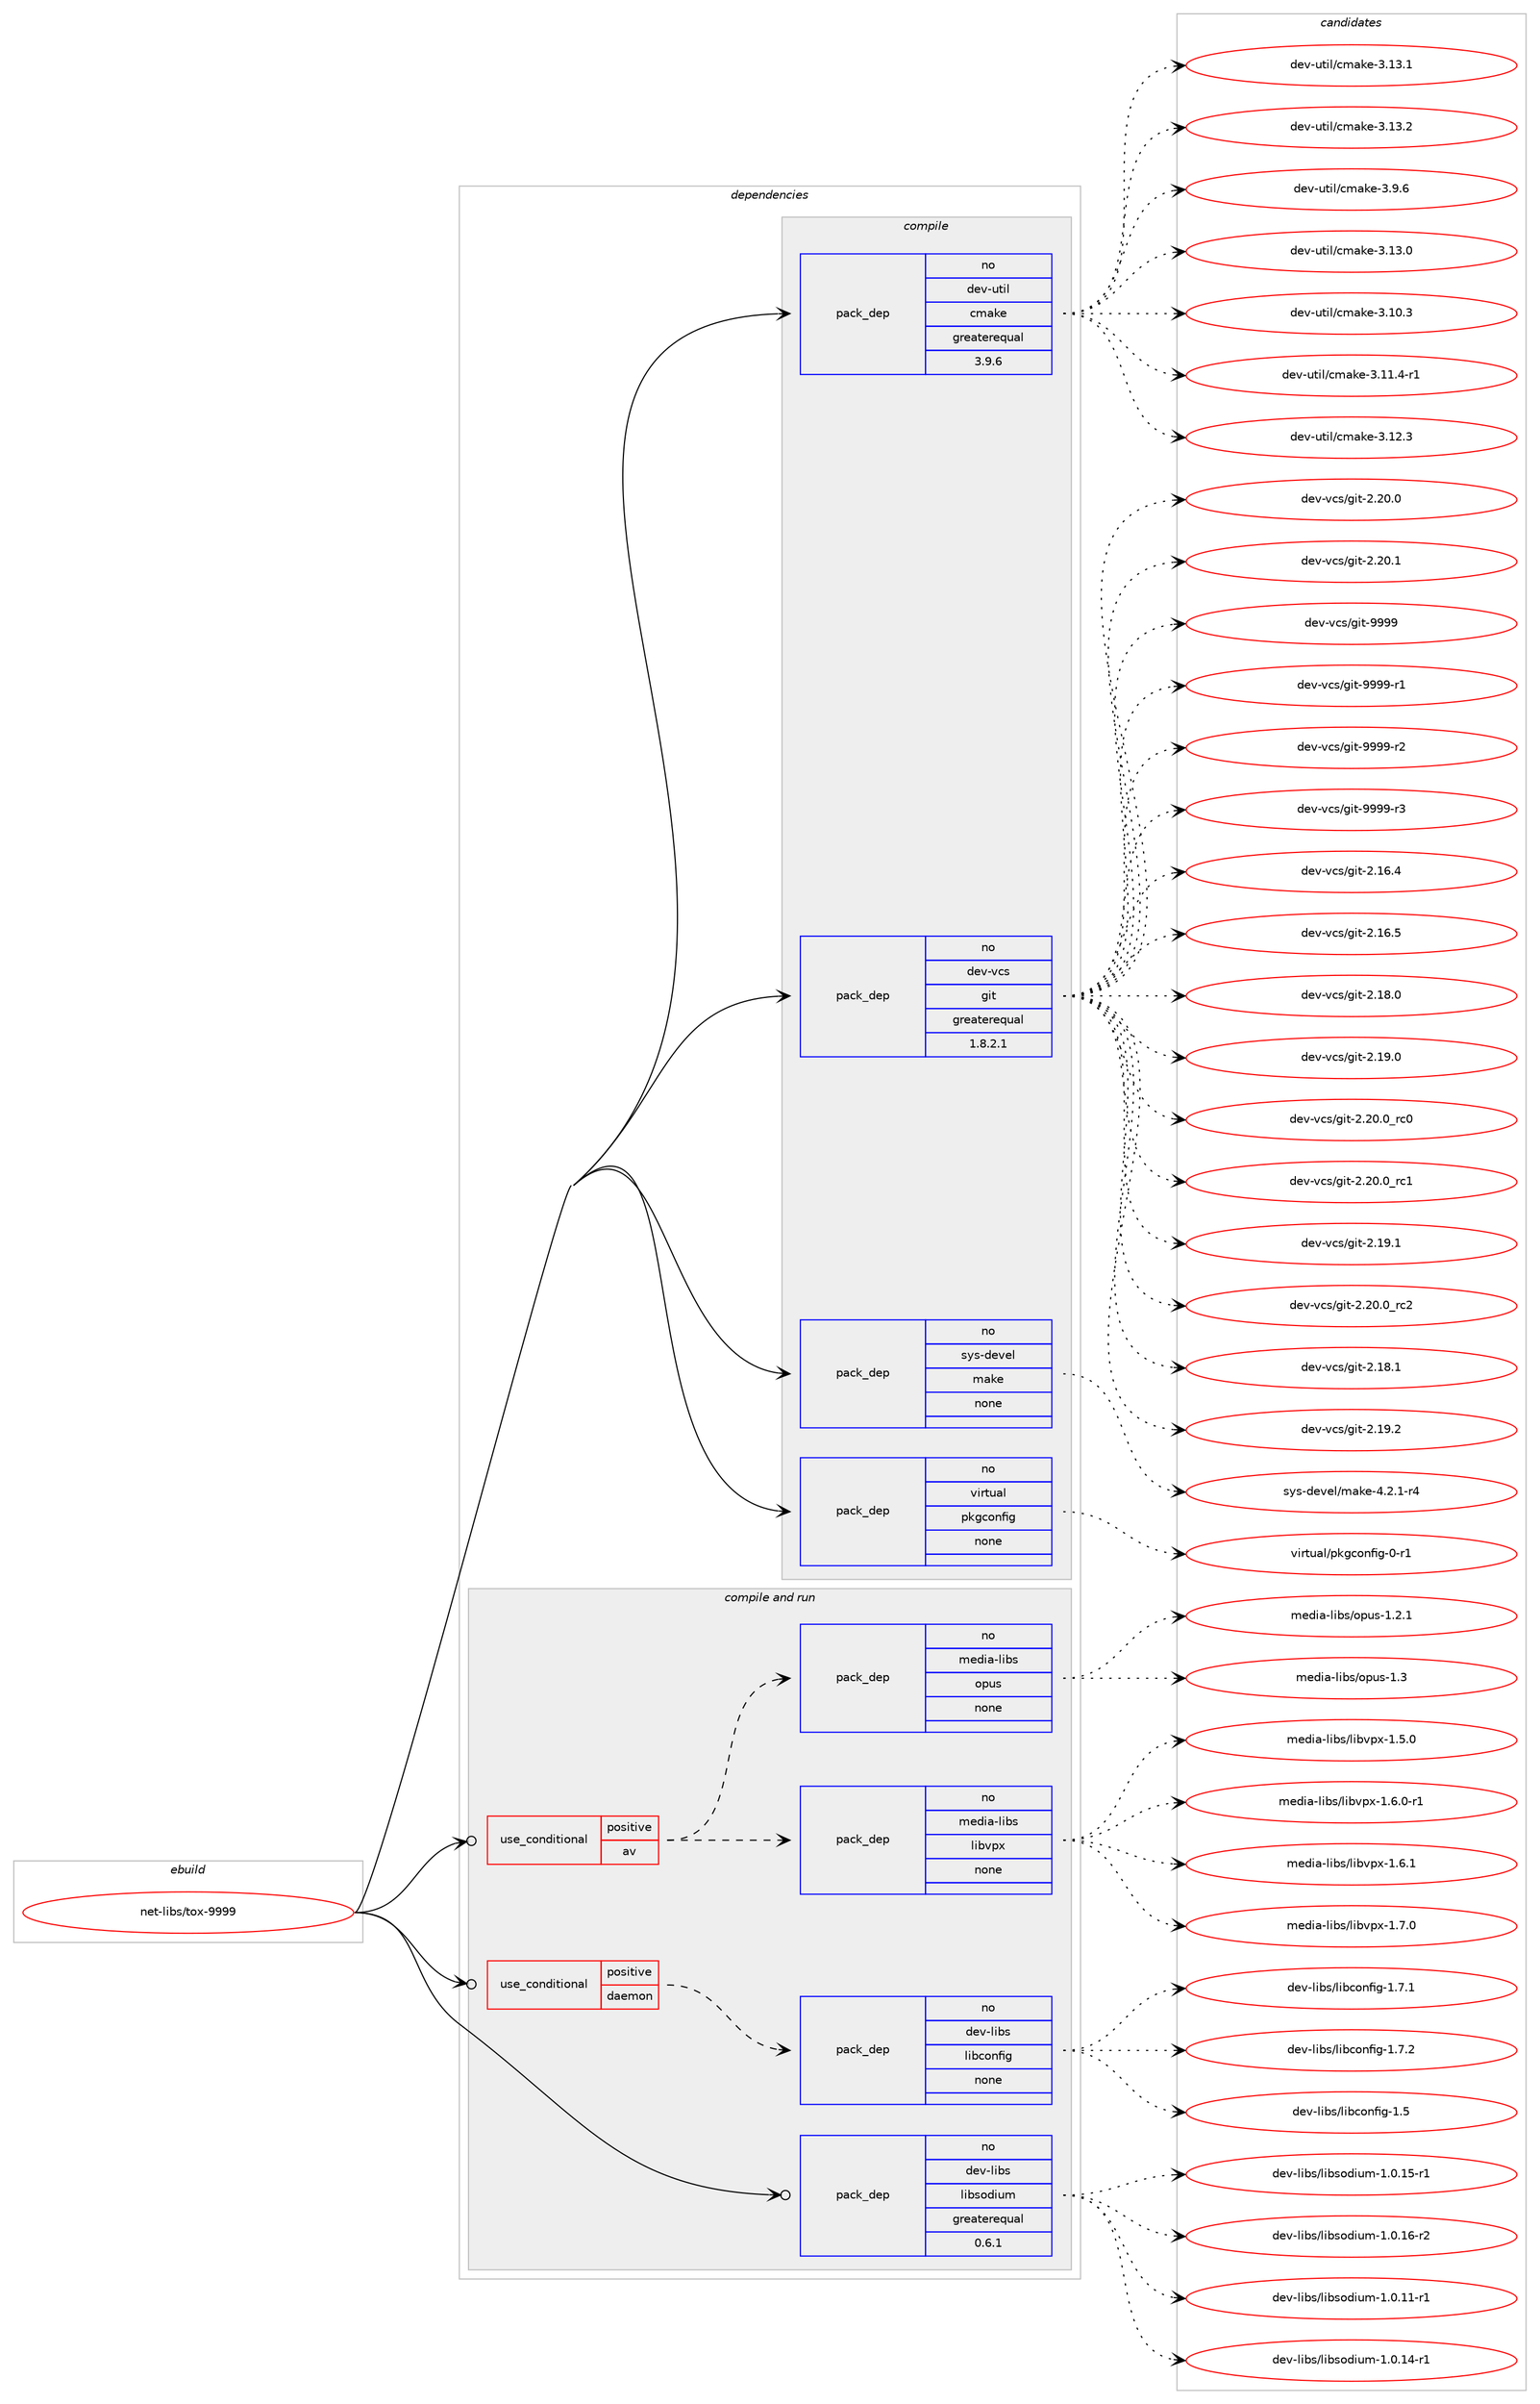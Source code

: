 digraph prolog {

# *************
# Graph options
# *************

newrank=true;
concentrate=true;
compound=true;
graph [rankdir=LR,fontname=Helvetica,fontsize=10,ranksep=1.5];#, ranksep=2.5, nodesep=0.2];
edge  [arrowhead=vee];
node  [fontname=Helvetica,fontsize=10];

# **********
# The ebuild
# **********

subgraph cluster_leftcol {
color=gray;
rank=same;
label=<<i>ebuild</i>>;
id [label="net-libs/tox-9999", color=red, width=4, href="../net-libs/tox-9999.svg"];
}

# ****************
# The dependencies
# ****************

subgraph cluster_midcol {
color=gray;
label=<<i>dependencies</i>>;
subgraph cluster_compile {
fillcolor="#eeeeee";
style=filled;
label=<<i>compile</i>>;
subgraph pack3690 {
dependency4695 [label=<<TABLE BORDER="0" CELLBORDER="1" CELLSPACING="0" CELLPADDING="4" WIDTH="220"><TR><TD ROWSPAN="6" CELLPADDING="30">pack_dep</TD></TR><TR><TD WIDTH="110">no</TD></TR><TR><TD>dev-util</TD></TR><TR><TD>cmake</TD></TR><TR><TD>greaterequal</TD></TR><TR><TD>3.9.6</TD></TR></TABLE>>, shape=none, color=blue];
}
id:e -> dependency4695:w [weight=20,style="solid",arrowhead="vee"];
subgraph pack3691 {
dependency4696 [label=<<TABLE BORDER="0" CELLBORDER="1" CELLSPACING="0" CELLPADDING="4" WIDTH="220"><TR><TD ROWSPAN="6" CELLPADDING="30">pack_dep</TD></TR><TR><TD WIDTH="110">no</TD></TR><TR><TD>dev-vcs</TD></TR><TR><TD>git</TD></TR><TR><TD>greaterequal</TD></TR><TR><TD>1.8.2.1</TD></TR></TABLE>>, shape=none, color=blue];
}
id:e -> dependency4696:w [weight=20,style="solid",arrowhead="vee"];
subgraph pack3692 {
dependency4697 [label=<<TABLE BORDER="0" CELLBORDER="1" CELLSPACING="0" CELLPADDING="4" WIDTH="220"><TR><TD ROWSPAN="6" CELLPADDING="30">pack_dep</TD></TR><TR><TD WIDTH="110">no</TD></TR><TR><TD>sys-devel</TD></TR><TR><TD>make</TD></TR><TR><TD>none</TD></TR><TR><TD></TD></TR></TABLE>>, shape=none, color=blue];
}
id:e -> dependency4697:w [weight=20,style="solid",arrowhead="vee"];
subgraph pack3693 {
dependency4698 [label=<<TABLE BORDER="0" CELLBORDER="1" CELLSPACING="0" CELLPADDING="4" WIDTH="220"><TR><TD ROWSPAN="6" CELLPADDING="30">pack_dep</TD></TR><TR><TD WIDTH="110">no</TD></TR><TR><TD>virtual</TD></TR><TR><TD>pkgconfig</TD></TR><TR><TD>none</TD></TR><TR><TD></TD></TR></TABLE>>, shape=none, color=blue];
}
id:e -> dependency4698:w [weight=20,style="solid",arrowhead="vee"];
}
subgraph cluster_compileandrun {
fillcolor="#eeeeee";
style=filled;
label=<<i>compile and run</i>>;
subgraph cond875 {
dependency4699 [label=<<TABLE BORDER="0" CELLBORDER="1" CELLSPACING="0" CELLPADDING="4"><TR><TD ROWSPAN="3" CELLPADDING="10">use_conditional</TD></TR><TR><TD>positive</TD></TR><TR><TD>av</TD></TR></TABLE>>, shape=none, color=red];
subgraph pack3694 {
dependency4700 [label=<<TABLE BORDER="0" CELLBORDER="1" CELLSPACING="0" CELLPADDING="4" WIDTH="220"><TR><TD ROWSPAN="6" CELLPADDING="30">pack_dep</TD></TR><TR><TD WIDTH="110">no</TD></TR><TR><TD>media-libs</TD></TR><TR><TD>libvpx</TD></TR><TR><TD>none</TD></TR><TR><TD></TD></TR></TABLE>>, shape=none, color=blue];
}
dependency4699:e -> dependency4700:w [weight=20,style="dashed",arrowhead="vee"];
subgraph pack3695 {
dependency4701 [label=<<TABLE BORDER="0" CELLBORDER="1" CELLSPACING="0" CELLPADDING="4" WIDTH="220"><TR><TD ROWSPAN="6" CELLPADDING="30">pack_dep</TD></TR><TR><TD WIDTH="110">no</TD></TR><TR><TD>media-libs</TD></TR><TR><TD>opus</TD></TR><TR><TD>none</TD></TR><TR><TD></TD></TR></TABLE>>, shape=none, color=blue];
}
dependency4699:e -> dependency4701:w [weight=20,style="dashed",arrowhead="vee"];
}
id:e -> dependency4699:w [weight=20,style="solid",arrowhead="odotvee"];
subgraph cond876 {
dependency4702 [label=<<TABLE BORDER="0" CELLBORDER="1" CELLSPACING="0" CELLPADDING="4"><TR><TD ROWSPAN="3" CELLPADDING="10">use_conditional</TD></TR><TR><TD>positive</TD></TR><TR><TD>daemon</TD></TR></TABLE>>, shape=none, color=red];
subgraph pack3696 {
dependency4703 [label=<<TABLE BORDER="0" CELLBORDER="1" CELLSPACING="0" CELLPADDING="4" WIDTH="220"><TR><TD ROWSPAN="6" CELLPADDING="30">pack_dep</TD></TR><TR><TD WIDTH="110">no</TD></TR><TR><TD>dev-libs</TD></TR><TR><TD>libconfig</TD></TR><TR><TD>none</TD></TR><TR><TD></TD></TR></TABLE>>, shape=none, color=blue];
}
dependency4702:e -> dependency4703:w [weight=20,style="dashed",arrowhead="vee"];
}
id:e -> dependency4702:w [weight=20,style="solid",arrowhead="odotvee"];
subgraph pack3697 {
dependency4704 [label=<<TABLE BORDER="0" CELLBORDER="1" CELLSPACING="0" CELLPADDING="4" WIDTH="220"><TR><TD ROWSPAN="6" CELLPADDING="30">pack_dep</TD></TR><TR><TD WIDTH="110">no</TD></TR><TR><TD>dev-libs</TD></TR><TR><TD>libsodium</TD></TR><TR><TD>greaterequal</TD></TR><TR><TD>0.6.1</TD></TR></TABLE>>, shape=none, color=blue];
}
id:e -> dependency4704:w [weight=20,style="solid",arrowhead="odotvee"];
}
subgraph cluster_run {
fillcolor="#eeeeee";
style=filled;
label=<<i>run</i>>;
}
}

# **************
# The candidates
# **************

subgraph cluster_choices {
rank=same;
color=gray;
label=<<i>candidates</i>>;

subgraph choice3690 {
color=black;
nodesep=1;
choice1001011184511711610510847991099710710145514649514648 [label="dev-util/cmake-3.13.0", color=red, width=4,href="../dev-util/cmake-3.13.0.svg"];
choice1001011184511711610510847991099710710145514649484651 [label="dev-util/cmake-3.10.3", color=red, width=4,href="../dev-util/cmake-3.10.3.svg"];
choice10010111845117116105108479910997107101455146494946524511449 [label="dev-util/cmake-3.11.4-r1", color=red, width=4,href="../dev-util/cmake-3.11.4-r1.svg"];
choice1001011184511711610510847991099710710145514649504651 [label="dev-util/cmake-3.12.3", color=red, width=4,href="../dev-util/cmake-3.12.3.svg"];
choice1001011184511711610510847991099710710145514649514649 [label="dev-util/cmake-3.13.1", color=red, width=4,href="../dev-util/cmake-3.13.1.svg"];
choice1001011184511711610510847991099710710145514649514650 [label="dev-util/cmake-3.13.2", color=red, width=4,href="../dev-util/cmake-3.13.2.svg"];
choice10010111845117116105108479910997107101455146574654 [label="dev-util/cmake-3.9.6", color=red, width=4,href="../dev-util/cmake-3.9.6.svg"];
dependency4695:e -> choice1001011184511711610510847991099710710145514649514648:w [style=dotted,weight="100"];
dependency4695:e -> choice1001011184511711610510847991099710710145514649484651:w [style=dotted,weight="100"];
dependency4695:e -> choice10010111845117116105108479910997107101455146494946524511449:w [style=dotted,weight="100"];
dependency4695:e -> choice1001011184511711610510847991099710710145514649504651:w [style=dotted,weight="100"];
dependency4695:e -> choice1001011184511711610510847991099710710145514649514649:w [style=dotted,weight="100"];
dependency4695:e -> choice1001011184511711610510847991099710710145514649514650:w [style=dotted,weight="100"];
dependency4695:e -> choice10010111845117116105108479910997107101455146574654:w [style=dotted,weight="100"];
}
subgraph choice3691 {
color=black;
nodesep=1;
choice10010111845118991154710310511645504649544652 [label="dev-vcs/git-2.16.4", color=red, width=4,href="../dev-vcs/git-2.16.4.svg"];
choice10010111845118991154710310511645504649544653 [label="dev-vcs/git-2.16.5", color=red, width=4,href="../dev-vcs/git-2.16.5.svg"];
choice10010111845118991154710310511645504649564648 [label="dev-vcs/git-2.18.0", color=red, width=4,href="../dev-vcs/git-2.18.0.svg"];
choice10010111845118991154710310511645504649574648 [label="dev-vcs/git-2.19.0", color=red, width=4,href="../dev-vcs/git-2.19.0.svg"];
choice10010111845118991154710310511645504650484648951149948 [label="dev-vcs/git-2.20.0_rc0", color=red, width=4,href="../dev-vcs/git-2.20.0_rc0.svg"];
choice10010111845118991154710310511645504650484648951149949 [label="dev-vcs/git-2.20.0_rc1", color=red, width=4,href="../dev-vcs/git-2.20.0_rc1.svg"];
choice10010111845118991154710310511645504649574649 [label="dev-vcs/git-2.19.1", color=red, width=4,href="../dev-vcs/git-2.19.1.svg"];
choice10010111845118991154710310511645504650484648951149950 [label="dev-vcs/git-2.20.0_rc2", color=red, width=4,href="../dev-vcs/git-2.20.0_rc2.svg"];
choice10010111845118991154710310511645504649564649 [label="dev-vcs/git-2.18.1", color=red, width=4,href="../dev-vcs/git-2.18.1.svg"];
choice10010111845118991154710310511645504649574650 [label="dev-vcs/git-2.19.2", color=red, width=4,href="../dev-vcs/git-2.19.2.svg"];
choice10010111845118991154710310511645504650484648 [label="dev-vcs/git-2.20.0", color=red, width=4,href="../dev-vcs/git-2.20.0.svg"];
choice10010111845118991154710310511645504650484649 [label="dev-vcs/git-2.20.1", color=red, width=4,href="../dev-vcs/git-2.20.1.svg"];
choice1001011184511899115471031051164557575757 [label="dev-vcs/git-9999", color=red, width=4,href="../dev-vcs/git-9999.svg"];
choice10010111845118991154710310511645575757574511449 [label="dev-vcs/git-9999-r1", color=red, width=4,href="../dev-vcs/git-9999-r1.svg"];
choice10010111845118991154710310511645575757574511450 [label="dev-vcs/git-9999-r2", color=red, width=4,href="../dev-vcs/git-9999-r2.svg"];
choice10010111845118991154710310511645575757574511451 [label="dev-vcs/git-9999-r3", color=red, width=4,href="../dev-vcs/git-9999-r3.svg"];
dependency4696:e -> choice10010111845118991154710310511645504649544652:w [style=dotted,weight="100"];
dependency4696:e -> choice10010111845118991154710310511645504649544653:w [style=dotted,weight="100"];
dependency4696:e -> choice10010111845118991154710310511645504649564648:w [style=dotted,weight="100"];
dependency4696:e -> choice10010111845118991154710310511645504649574648:w [style=dotted,weight="100"];
dependency4696:e -> choice10010111845118991154710310511645504650484648951149948:w [style=dotted,weight="100"];
dependency4696:e -> choice10010111845118991154710310511645504650484648951149949:w [style=dotted,weight="100"];
dependency4696:e -> choice10010111845118991154710310511645504649574649:w [style=dotted,weight="100"];
dependency4696:e -> choice10010111845118991154710310511645504650484648951149950:w [style=dotted,weight="100"];
dependency4696:e -> choice10010111845118991154710310511645504649564649:w [style=dotted,weight="100"];
dependency4696:e -> choice10010111845118991154710310511645504649574650:w [style=dotted,weight="100"];
dependency4696:e -> choice10010111845118991154710310511645504650484648:w [style=dotted,weight="100"];
dependency4696:e -> choice10010111845118991154710310511645504650484649:w [style=dotted,weight="100"];
dependency4696:e -> choice1001011184511899115471031051164557575757:w [style=dotted,weight="100"];
dependency4696:e -> choice10010111845118991154710310511645575757574511449:w [style=dotted,weight="100"];
dependency4696:e -> choice10010111845118991154710310511645575757574511450:w [style=dotted,weight="100"];
dependency4696:e -> choice10010111845118991154710310511645575757574511451:w [style=dotted,weight="100"];
}
subgraph choice3692 {
color=black;
nodesep=1;
choice1151211154510010111810110847109971071014552465046494511452 [label="sys-devel/make-4.2.1-r4", color=red, width=4,href="../sys-devel/make-4.2.1-r4.svg"];
dependency4697:e -> choice1151211154510010111810110847109971071014552465046494511452:w [style=dotted,weight="100"];
}
subgraph choice3693 {
color=black;
nodesep=1;
choice11810511411611797108471121071039911111010210510345484511449 [label="virtual/pkgconfig-0-r1", color=red, width=4,href="../virtual/pkgconfig-0-r1.svg"];
dependency4698:e -> choice11810511411611797108471121071039911111010210510345484511449:w [style=dotted,weight="100"];
}
subgraph choice3694 {
color=black;
nodesep=1;
choice1091011001059745108105981154710810598118112120454946534648 [label="media-libs/libvpx-1.5.0", color=red, width=4,href="../media-libs/libvpx-1.5.0.svg"];
choice10910110010597451081059811547108105981181121204549465446484511449 [label="media-libs/libvpx-1.6.0-r1", color=red, width=4,href="../media-libs/libvpx-1.6.0-r1.svg"];
choice1091011001059745108105981154710810598118112120454946544649 [label="media-libs/libvpx-1.6.1", color=red, width=4,href="../media-libs/libvpx-1.6.1.svg"];
choice1091011001059745108105981154710810598118112120454946554648 [label="media-libs/libvpx-1.7.0", color=red, width=4,href="../media-libs/libvpx-1.7.0.svg"];
dependency4700:e -> choice1091011001059745108105981154710810598118112120454946534648:w [style=dotted,weight="100"];
dependency4700:e -> choice10910110010597451081059811547108105981181121204549465446484511449:w [style=dotted,weight="100"];
dependency4700:e -> choice1091011001059745108105981154710810598118112120454946544649:w [style=dotted,weight="100"];
dependency4700:e -> choice1091011001059745108105981154710810598118112120454946554648:w [style=dotted,weight="100"];
}
subgraph choice3695 {
color=black;
nodesep=1;
choice10910110010597451081059811547111112117115454946504649 [label="media-libs/opus-1.2.1", color=red, width=4,href="../media-libs/opus-1.2.1.svg"];
choice1091011001059745108105981154711111211711545494651 [label="media-libs/opus-1.3", color=red, width=4,href="../media-libs/opus-1.3.svg"];
dependency4701:e -> choice10910110010597451081059811547111112117115454946504649:w [style=dotted,weight="100"];
dependency4701:e -> choice1091011001059745108105981154711111211711545494651:w [style=dotted,weight="100"];
}
subgraph choice3696 {
color=black;
nodesep=1;
choice100101118451081059811547108105989911111010210510345494653 [label="dev-libs/libconfig-1.5", color=red, width=4,href="../dev-libs/libconfig-1.5.svg"];
choice1001011184510810598115471081059899111110102105103454946554649 [label="dev-libs/libconfig-1.7.1", color=red, width=4,href="../dev-libs/libconfig-1.7.1.svg"];
choice1001011184510810598115471081059899111110102105103454946554650 [label="dev-libs/libconfig-1.7.2", color=red, width=4,href="../dev-libs/libconfig-1.7.2.svg"];
dependency4703:e -> choice100101118451081059811547108105989911111010210510345494653:w [style=dotted,weight="100"];
dependency4703:e -> choice1001011184510810598115471081059899111110102105103454946554649:w [style=dotted,weight="100"];
dependency4703:e -> choice1001011184510810598115471081059899111110102105103454946554650:w [style=dotted,weight="100"];
}
subgraph choice3697 {
color=black;
nodesep=1;
choice10010111845108105981154710810598115111100105117109454946484649494511449 [label="dev-libs/libsodium-1.0.11-r1", color=red, width=4,href="../dev-libs/libsodium-1.0.11-r1.svg"];
choice10010111845108105981154710810598115111100105117109454946484649524511449 [label="dev-libs/libsodium-1.0.14-r1", color=red, width=4,href="../dev-libs/libsodium-1.0.14-r1.svg"];
choice10010111845108105981154710810598115111100105117109454946484649534511449 [label="dev-libs/libsodium-1.0.15-r1", color=red, width=4,href="../dev-libs/libsodium-1.0.15-r1.svg"];
choice10010111845108105981154710810598115111100105117109454946484649544511450 [label="dev-libs/libsodium-1.0.16-r2", color=red, width=4,href="../dev-libs/libsodium-1.0.16-r2.svg"];
dependency4704:e -> choice10010111845108105981154710810598115111100105117109454946484649494511449:w [style=dotted,weight="100"];
dependency4704:e -> choice10010111845108105981154710810598115111100105117109454946484649524511449:w [style=dotted,weight="100"];
dependency4704:e -> choice10010111845108105981154710810598115111100105117109454946484649534511449:w [style=dotted,weight="100"];
dependency4704:e -> choice10010111845108105981154710810598115111100105117109454946484649544511450:w [style=dotted,weight="100"];
}
}

}
